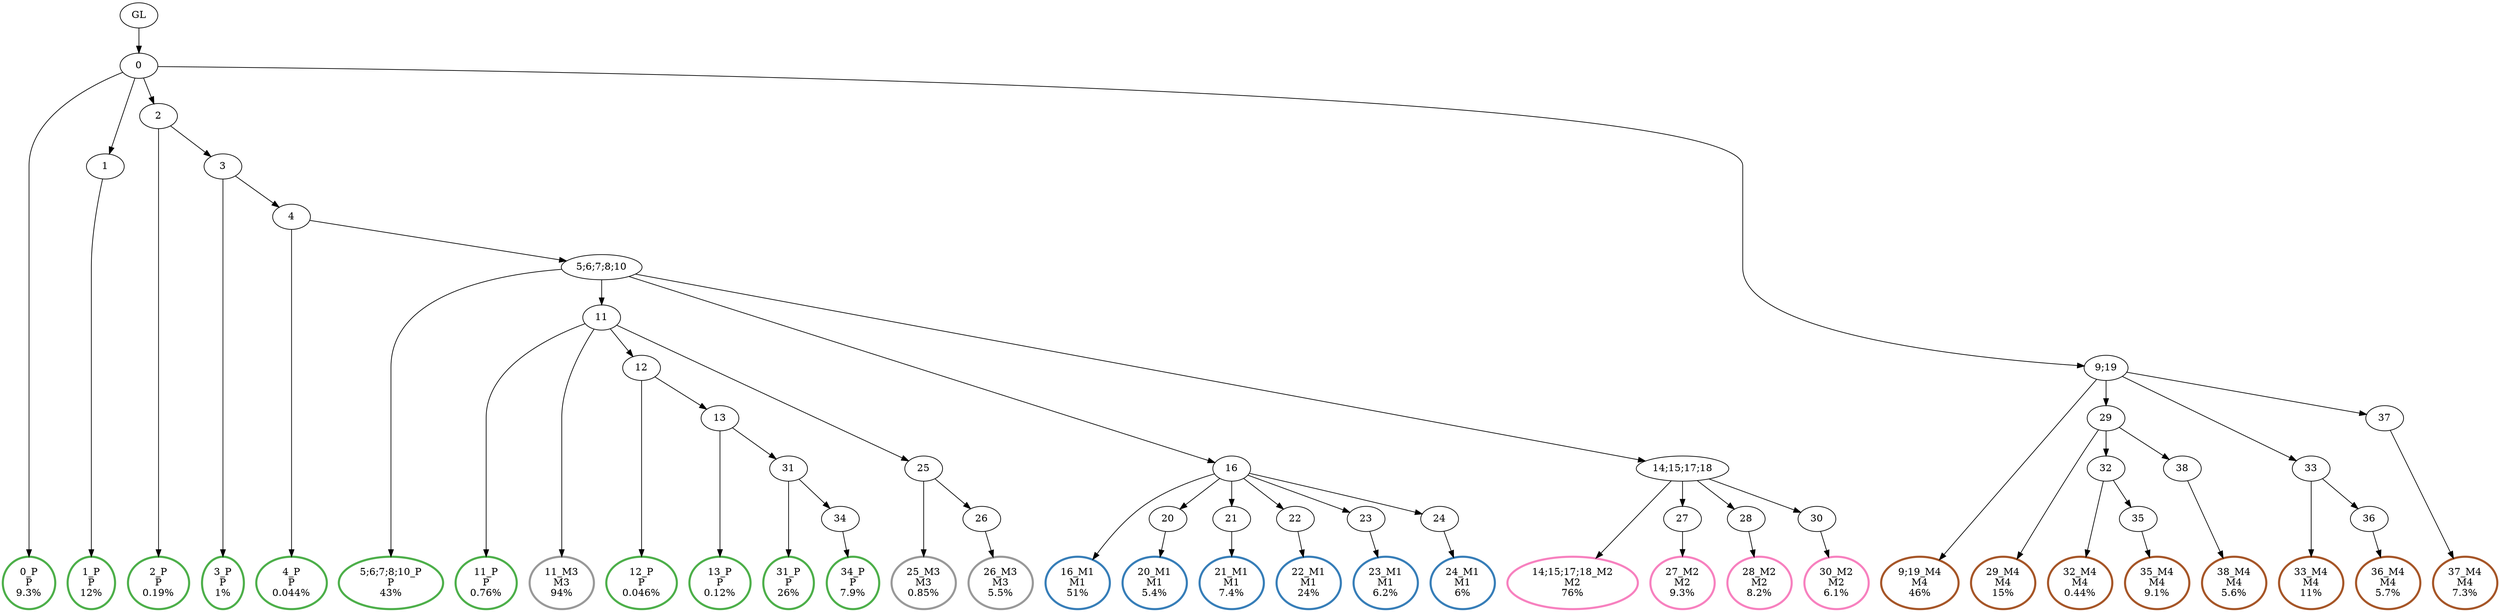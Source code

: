 digraph T {
	{
		rank=same
		61 [penwidth=3,colorscheme=set19,color=3,label="0_P\nP\n9.3%"]
		59 [penwidth=3,colorscheme=set19,color=3,label="1_P\nP\n12%"]
		57 [penwidth=3,colorscheme=set19,color=3,label="2_P\nP\n0.19%"]
		55 [penwidth=3,colorscheme=set19,color=3,label="3_P\nP\n1%"]
		53 [penwidth=3,colorscheme=set19,color=3,label="4_P\nP\n0.044%"]
		51 [penwidth=3,colorscheme=set19,color=3,label="5;6;7;8;10_P\nP\n43%"]
		49 [penwidth=3,colorscheme=set19,color=3,label="11_P\nP\n0.76%"]
		47 [penwidth=3,colorscheme=set19,color=3,label="12_P\nP\n0.046%"]
		45 [penwidth=3,colorscheme=set19,color=3,label="13_P\nP\n0.12%"]
		43 [penwidth=3,colorscheme=set19,color=3,label="31_P\nP\n26%"]
		41 [penwidth=3,colorscheme=set19,color=3,label="34_P\nP\n7.9%"]
		39 [penwidth=3,colorscheme=set19,color=2,label="16_M1\nM1\n51%"]
		37 [penwidth=3,colorscheme=set19,color=2,label="20_M1\nM1\n5.4%"]
		35 [penwidth=3,colorscheme=set19,color=2,label="21_M1\nM1\n7.4%"]
		33 [penwidth=3,colorscheme=set19,color=2,label="22_M1\nM1\n24%"]
		31 [penwidth=3,colorscheme=set19,color=2,label="23_M1\nM1\n6.2%"]
		29 [penwidth=3,colorscheme=set19,color=2,label="24_M1\nM1\n6%"]
		27 [penwidth=3,colorscheme=set19,color=8,label="14;15;17;18_M2\nM2\n76%"]
		25 [penwidth=3,colorscheme=set19,color=8,label="27_M2\nM2\n9.3%"]
		23 [penwidth=3,colorscheme=set19,color=8,label="28_M2\nM2\n8.2%"]
		21 [penwidth=3,colorscheme=set19,color=8,label="30_M2\nM2\n6.1%"]
		20 [penwidth=3,colorscheme=set19,color=9,label="11_M3\nM3\n94%"]
		18 [penwidth=3,colorscheme=set19,color=9,label="25_M3\nM3\n0.85%"]
		16 [penwidth=3,colorscheme=set19,color=9,label="26_M3\nM3\n5.5%"]
		14 [penwidth=3,colorscheme=set19,color=7,label="9;19_M4\nM4\n46%"]
		12 [penwidth=3,colorscheme=set19,color=7,label="29_M4\nM4\n15%"]
		10 [penwidth=3,colorscheme=set19,color=7,label="32_M4\nM4\n0.44%"]
		8 [penwidth=3,colorscheme=set19,color=7,label="35_M4\nM4\n9.1%"]
		6 [penwidth=3,colorscheme=set19,color=7,label="38_M4\nM4\n5.6%"]
		4 [penwidth=3,colorscheme=set19,color=7,label="33_M4\nM4\n11%"]
		2 [penwidth=3,colorscheme=set19,color=7,label="36_M4\nM4\n5.7%"]
		0 [penwidth=3,colorscheme=set19,color=7,label="37_M4\nM4\n7.3%"]
	}
	63 [label="GL"]
	62 [label="0"]
	60 [label="1"]
	58 [label="2"]
	56 [label="3"]
	54 [label="4"]
	52 [label="5;6;7;8;10"]
	50 [label="11"]
	48 [label="12"]
	46 [label="13"]
	44 [label="31"]
	42 [label="34"]
	40 [label="16"]
	38 [label="20"]
	36 [label="21"]
	34 [label="22"]
	32 [label="23"]
	30 [label="24"]
	28 [label="14;15;17;18"]
	26 [label="27"]
	24 [label="28"]
	22 [label="30"]
	19 [label="25"]
	17 [label="26"]
	15 [label="9;19"]
	13 [label="29"]
	11 [label="32"]
	9 [label="35"]
	7 [label="38"]
	5 [label="33"]
	3 [label="36"]
	1 [label="37"]
	63 -> 62
	62 -> 61
	62 -> 60
	62 -> 58
	62 -> 15
	60 -> 59
	58 -> 57
	58 -> 56
	56 -> 55
	56 -> 54
	54 -> 53
	54 -> 52
	52 -> 51
	52 -> 50
	52 -> 40
	52 -> 28
	50 -> 49
	50 -> 48
	50 -> 20
	50 -> 19
	48 -> 47
	48 -> 46
	46 -> 45
	46 -> 44
	44 -> 43
	44 -> 42
	42 -> 41
	40 -> 39
	40 -> 38
	40 -> 36
	40 -> 34
	40 -> 32
	40 -> 30
	38 -> 37
	36 -> 35
	34 -> 33
	32 -> 31
	30 -> 29
	28 -> 27
	28 -> 26
	28 -> 24
	28 -> 22
	26 -> 25
	24 -> 23
	22 -> 21
	19 -> 18
	19 -> 17
	17 -> 16
	15 -> 14
	15 -> 13
	15 -> 5
	15 -> 1
	13 -> 12
	13 -> 11
	13 -> 7
	11 -> 10
	11 -> 9
	9 -> 8
	7 -> 6
	5 -> 4
	5 -> 3
	3 -> 2
	1 -> 0
}
